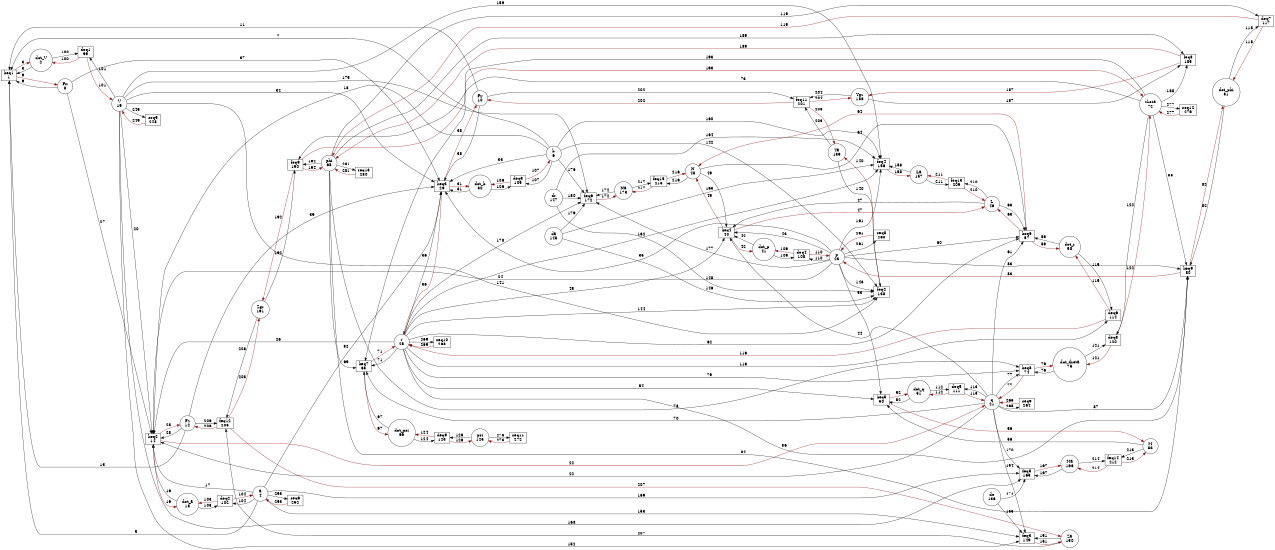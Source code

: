 digraph G {
rankdir = LR;
size ="8.5"
node [shape = box, fillcolor = white, style = filled, label="keq1
1"]; keq1;
node [shape = box, fillcolor = white, style = filled, label="keq2
14"]; keq2;
node [shape = box, fillcolor = white, style = filled, label="keq3
29"]; keq3;
node [shape = box, fillcolor = white, style = filled, label="keq4
40"]; keq4;
node [shape = box, fillcolor = white, style = filled, label="keq5
50"]; keq5;
node [shape = box, fillcolor = white, style = filled, label="keq6
57"]; keq6;
node [shape = box, fillcolor = white, style = filled, label="keq7
65"]; keq7;
node [shape = box, fillcolor = white, style = filled, label="keq8
74"]; keq8;
node [shape = box, fillcolor = white, style = filled, label="keq9
80"]; keq9;
node [shape = box, fillcolor = white, style = filled, label="deq1
99"]; deq1;
node [shape = box, fillcolor = white, style = filled, label="deq2
102"]; deq2;
node [shape = box, fillcolor = white, style = filled, label="deq3
105"]; deq3;
node [shape = box, fillcolor = white, style = filled, label="deq4
108"]; deq4;
node [shape = box, fillcolor = white, style = filled, label="deq5
111"]; deq5;
node [shape = box, fillcolor = white, style = filled, label="deq6
114"]; deq6;
node [shape = box, fillcolor = white, style = filled, label="deq7
117"]; deq7;
node [shape = box, fillcolor = white, style = filled, label="deq8
120"]; deq8;
node [shape = box, fillcolor = white, style = filled, label="deq9
123"]; deq9;
node [shape = box, fillcolor = white, style = filled, label="feq2
138"]; feq2;
node [shape = box, fillcolor = white, style = filled, label="feq3
149"]; feq3;
node [shape = box, fillcolor = white, style = filled, label="feq4
156"]; feq4;
node [shape = box, fillcolor = white, style = filled, label="feq5
165"]; feq5;
node [shape = box, fillcolor = white, style = filled, label="feq6
172"]; feq6;
node [shape = box, fillcolor = white, style = filled, label="feq8
185"]; feq8;
node [shape = box, fillcolor = white, style = filled, label="feq9
190"]; feq9;
node [shape = box, fillcolor = white, style = filled, label="feq11
201"]; feq11;
node [shape = box, fillcolor = white, style = filled, label="feq12
205"]; feq12;
node [shape = box, fillcolor = white, style = filled, label="feq13
209"]; feq13;
node [shape = box, fillcolor = white, style = filled, label="feq14
212"]; feq14;
node [shape = box, fillcolor = white, style = filled, label="feq15
215"]; feq15;
node [shape = box, fillcolor = white, style = filled, label="seq5
248"]; seq5;
node [shape = box, fillcolor = white, style = filled, label="seq6
252"]; seq6;
node [shape = box, fillcolor = white, style = filled, label="seq8
260"]; seq8;
node [shape = box, fillcolor = white, style = filled, label="seq9
264"]; seq9;
node [shape = box, fillcolor = white, style = filled, label="seq10
268"]; seq10;
node [shape = box, fillcolor = white, style = filled, label="seq11
272"]; seq11;
node [shape = box, fillcolor = white, style = filled, label="seq12
276"]; seq12;
node [shape = box, fillcolor = white, style = filled, label="seq13
280"]; seq13;
node [shape = circle, fillcolor = white, style = filled, label="dot_V
2"]; dot_V;
node [shape = circle, fillcolor = white, style = filled, label="a
4"]; a;
node [shape = circle, fillcolor = white, style = filled, label="b
6"]; b;
node [shape = circle, fillcolor = white, style = filled, label="Fx
8"]; Fx;
node [shape = circle, fillcolor = white, style = filled, label="Fy
10"]; Fy;
node [shape = circle, fillcolor = white, style = filled, label="Fz
12"]; Fz;
node [shape = circle, fillcolor = white, style = filled, label="dot_a
15"]; dot_a;
node [shape = circle, fillcolor = white, style = filled, label="V
19"]; V;
node [shape = circle, fillcolor = white, style = filled, label="q
21"]; q;
node [shape = circle, fillcolor = white, style = filled, label="p
23"]; p;
node [shape = circle, fillcolor = white, style = filled, label="r
25"]; r;
node [shape = circle, fillcolor = white, style = filled, label="dot_b
30"]; dot_b;
node [shape = circle, fillcolor = white, style = filled, label="dot_p
41"]; dot_p;
node [shape = circle, fillcolor = white, style = filled, label="L
46"]; L;
node [shape = circle, fillcolor = white, style = filled, label="N
48"]; N;
node [shape = circle, fillcolor = white, style = filled, label="dot_q
51"]; dot_q;
node [shape = circle, fillcolor = white, style = filled, label="M
55"]; M;
node [shape = circle, fillcolor = white, style = filled, label="dot_r
58"]; dot_r;
node [shape = circle, fillcolor = white, style = filled, label="dot_psi
66"]; dot_psi;
node [shape = circle, fillcolor = white, style = filled, label="phi
68"]; phi;
node [shape = circle, fillcolor = white, style = filled, label="theta
72"]; theta;
node [shape = circle, fillcolor = white, style = filled, label="dot_theta
75"]; dot_theta;
node [shape = circle, fillcolor = white, style = filled, label="dot_phi
81"]; dot_phi;
node [shape = circle, fillcolor = white, style = filled, label="psi
125"]; psi;
node [shape = circle, fillcolor = white, style = filled, label="de
136"]; de;
node [shape = circle, fillcolor = white, style = filled, label="Ya
139"]; Ya;
node [shape = circle, fillcolor = white, style = filled, label="da
145"]; da;
node [shape = circle, fillcolor = white, style = filled, label="dr
147"]; dr;
node [shape = circle, fillcolor = white, style = filled, label="Za
150"]; Za;
node [shape = circle, fillcolor = white, style = filled, label="La
157"]; La;
node [shape = circle, fillcolor = white, style = filled, label="Ma
166"]; Ma;
node [shape = circle, fillcolor = white, style = filled, label="Na
173"]; Na;
node [shape = circle, fillcolor = white, style = filled, label="Ygr
186"]; Ygr;
node [shape = circle, fillcolor = white, style = filled, label="Zgr
191"]; Zgr;
keq1 -> dot_V [penwidth = 1, label = "3", color = red4 ];
dot_V -> keq1 [penwidth = 1, label = "3"];
a -> keq1 [penwidth = 1, label = "5"];
b -> keq1 [penwidth = 1, label = "7"];
keq1 -> Fx [penwidth = 1, label = "9", color = red4 ];
Fx -> keq1 [penwidth = 1, label = "9"];
Fy -> keq1 [penwidth = 1, label = "11"];
Fz -> keq1 [penwidth = 1, label = "13"];
keq2 -> dot_a [penwidth = 1, label = "16", color = red4 ];
dot_a -> keq2 [penwidth = 1, label = "16"];
a -> keq2 [penwidth = 1, label = "17"];
b -> keq2 [penwidth = 1, label = "18"];
V -> keq2 [penwidth = 1, label = "20"];
keq2 -> q [penwidth = 1, label = "22", color = red4 ];
q -> keq2 [penwidth = 1, label = "22"];
p -> keq2 [penwidth = 1, label = "24"];
r -> keq2 [penwidth = 1, label = "26"];
Fx -> keq2 [penwidth = 1, label = "27"];
keq2 -> Fz [penwidth = 1, label = "28", color = red4 ];
Fz -> keq2 [penwidth = 1, label = "28"];
keq3 -> dot_b [penwidth = 1, label = "31", color = red4 ];
dot_b -> keq3 [penwidth = 1, label = "31"];
a -> keq3 [penwidth = 1, label = "32"];
b -> keq3 [penwidth = 1, label = "33"];
V -> keq3 [penwidth = 1, label = "34"];
p -> keq3 [penwidth = 1, label = "35"];
keq3 -> r [penwidth = 1, label = "36", color = red4 ];
r -> keq3 [penwidth = 1, label = "36"];
Fx -> keq3 [penwidth = 1, label = "37"];
keq3 -> Fy [penwidth = 1, label = "38", color = red4 ];
Fy -> keq3 [penwidth = 1, label = "38"];
Fz -> keq3 [penwidth = 1, label = "39"];
keq4 -> dot_p [penwidth = 1, label = "42", color = red4 ];
dot_p -> keq4 [penwidth = 1, label = "42"];
p -> keq4 [penwidth = 1, label = "43"];
q -> keq4 [penwidth = 1, label = "44"];
r -> keq4 [penwidth = 1, label = "45"];
keq4 -> L [penwidth = 1, label = "47", color = red4 ];
L -> keq4 [penwidth = 1, label = "47"];
keq4 -> N [penwidth = 1, label = "49", color = red4 ];
N -> keq4 [penwidth = 1, label = "49"];
keq5 -> dot_q [penwidth = 1, label = "52", color = red4 ];
dot_q -> keq5 [penwidth = 1, label = "52"];
p -> keq5 [penwidth = 1, label = "53"];
r -> keq5 [penwidth = 1, label = "54"];
keq5 -> M [penwidth = 1, label = "56", color = red4 ];
M -> keq5 [penwidth = 1, label = "56"];
keq6 -> dot_r [penwidth = 1, label = "59", color = red4 ];
dot_r -> keq6 [penwidth = 1, label = "59"];
p -> keq6 [penwidth = 1, label = "60"];
q -> keq6 [penwidth = 1, label = "61"];
r -> keq6 [penwidth = 1, label = "62"];
keq6 -> L [penwidth = 1, label = "63", color = red4 ];
L -> keq6 [penwidth = 1, label = "63"];
keq6 -> N [penwidth = 1, label = "64", color = red4 ];
N -> keq6 [penwidth = 1, label = "64"];
keq7 -> dot_psi [penwidth = 1, label = "67", color = red4 ];
dot_psi -> keq7 [penwidth = 1, label = "67"];
phi -> keq7 [penwidth = 1, label = "69"];
q -> keq7 [penwidth = 1, label = "70"];
keq7 -> r [penwidth = 1, label = "71", color = red4 ];
r -> keq7 [penwidth = 1, label = "71"];
theta -> keq7 [penwidth = 1, label = "73"];
keq8 -> dot_theta [penwidth = 1, label = "76", color = red4 ];
dot_theta -> keq8 [penwidth = 1, label = "76"];
keq8 -> q [penwidth = 1, label = "77", color = red4 ];
q -> keq8 [penwidth = 1, label = "77"];
phi -> keq8 [penwidth = 1, label = "78"];
r -> keq8 [penwidth = 1, label = "79"];
keq9 -> dot_phi [penwidth = 1, label = "82", color = red4 ];
dot_phi -> keq9 [penwidth = 1, label = "82"];
keq9 -> p [penwidth = 1, label = "83", color = red4 ];
p -> keq9 [penwidth = 1, label = "83"];
phi -> keq9 [penwidth = 1, label = "84"];
theta -> keq9 [penwidth = 1, label = "85"];
r -> keq9 [penwidth = 1, label = "86"];
q -> keq9 [penwidth = 1, label = "87"];
deq1 -> dot_V [penwidth = 1, label = "100", color = red4 ];
dot_V -> deq1 [penwidth = 1, label = "100"];
deq1 -> V [penwidth = 1, label = "101", color = red4 ];
V -> deq1 [penwidth = 1, label = "101"];
deq2 -> dot_a [penwidth = 1, label = "103", color = red4 ];
dot_a -> deq2 [penwidth = 1, label = "103"];
deq2 -> a [penwidth = 1, label = "104", color = red4 ];
a -> deq2 [penwidth = 1, label = "104"];
deq3 -> dot_b [penwidth = 1, label = "106", color = red4 ];
dot_b -> deq3 [penwidth = 1, label = "106"];
deq3 -> b [penwidth = 1, label = "107", color = red4 ];
b -> deq3 [penwidth = 1, label = "107"];
deq4 -> dot_p [penwidth = 1, label = "109", color = red4 ];
dot_p -> deq4 [penwidth = 1, label = "109"];
deq4 -> p [penwidth = 1, label = "110", color = red4 ];
p -> deq4 [penwidth = 1, label = "110"];
deq5 -> dot_q [penwidth = 1, label = "112", color = red4 ];
dot_q -> deq5 [penwidth = 1, label = "112"];
deq5 -> q [penwidth = 1, label = "113", color = red4 ];
q -> deq5 [penwidth = 1, label = "113"];
deq6 -> dot_r [penwidth = 1, label = "115", color = red4 ];
dot_r -> deq6 [penwidth = 1, label = "115"];
deq6 -> r [penwidth = 1, label = "116", color = red4 ];
r -> deq6 [penwidth = 1, label = "116"];
deq7 -> dot_phi [penwidth = 1, label = "118", color = red4 ];
dot_phi -> deq7 [penwidth = 1, label = "118"];
deq7 -> phi [penwidth = 1, label = "119", color = red4 ];
phi -> deq7 [penwidth = 1, label = "119"];
deq8 -> dot_theta [penwidth = 1, label = "121", color = red4 ];
dot_theta -> deq8 [penwidth = 1, label = "121"];
deq8 -> theta [penwidth = 1, label = "122", color = red4 ];
theta -> deq8 [penwidth = 1, label = "122"];
deq9 -> dot_psi [penwidth = 1, label = "124", color = red4 ];
dot_psi -> deq9 [penwidth = 1, label = "124"];
deq9 -> psi [penwidth = 1, label = "126", color = red4 ];
psi -> deq9 [penwidth = 1, label = "126"];
feq2 -> Ya [penwidth = 1, label = "140", color = red4 ];
Ya -> feq2 [penwidth = 1, label = "140"];
V -> feq2 [penwidth = 1, label = "141"];
b -> feq2 [penwidth = 1, label = "142"];
p -> feq2 [penwidth = 1, label = "143"];
r -> feq2 [penwidth = 1, label = "144"];
da -> feq2 [penwidth = 1, label = "146"];
dr -> feq2 [penwidth = 1, label = "148"];
feq3 -> Za [penwidth = 1, label = "151", color = red4 ];
Za -> feq3 [penwidth = 1, label = "151"];
V -> feq3 [penwidth = 1, label = "152"];
a -> feq3 [penwidth = 1, label = "153"];
q -> feq3 [penwidth = 1, label = "154"];
de -> feq3 [penwidth = 1, label = "155"];
feq4 -> La [penwidth = 1, label = "158", color = red4 ];
La -> feq4 [penwidth = 1, label = "158"];
V -> feq4 [penwidth = 1, label = "159"];
b -> feq4 [penwidth = 1, label = "160"];
p -> feq4 [penwidth = 1, label = "161"];
r -> feq4 [penwidth = 1, label = "162"];
da -> feq4 [penwidth = 1, label = "163"];
dr -> feq4 [penwidth = 1, label = "164"];
feq5 -> Ma [penwidth = 1, label = "167", color = red4 ];
Ma -> feq5 [penwidth = 1, label = "167"];
V -> feq5 [penwidth = 1, label = "168"];
a -> feq5 [penwidth = 1, label = "169"];
q -> feq5 [penwidth = 1, label = "170"];
de -> feq5 [penwidth = 1, label = "171"];
feq6 -> Na [penwidth = 1, label = "174", color = red4 ];
Na -> feq6 [penwidth = 1, label = "174"];
V -> feq6 [penwidth = 1, label = "175"];
b -> feq6 [penwidth = 1, label = "176"];
p -> feq6 [penwidth = 1, label = "177"];
r -> feq6 [penwidth = 1, label = "178"];
da -> feq6 [penwidth = 1, label = "179"];
dr -> feq6 [penwidth = 1, label = "180"];
feq8 -> Ygr [penwidth = 1, label = "187", color = red4 ];
Ygr -> feq8 [penwidth = 1, label = "187"];
theta -> feq8 [penwidth = 1, label = "188"];
feq8 -> phi [penwidth = 1, label = "189", color = red4 ];
phi -> feq8 [penwidth = 1, label = "189"];
feq9 -> Zgr [penwidth = 1, label = "192", color = red4 ];
Zgr -> feq9 [penwidth = 1, label = "192"];
feq9 -> theta [penwidth = 1, label = "193", color = red4 ];
theta -> feq9 [penwidth = 1, label = "193"];
feq9 -> phi [penwidth = 1, label = "194", color = red4 ];
phi -> feq9 [penwidth = 1, label = "194"];
feq11 -> Fy [penwidth = 1, label = "202", color = red4 ];
Fy -> feq11 [penwidth = 1, label = "202"];
feq11 -> Ya [penwidth = 1, label = "203", color = red4 ];
Ya -> feq11 [penwidth = 1, label = "203"];
feq11 -> Ygr [penwidth = 1, label = "204", color = red4 ];
Ygr -> feq11 [penwidth = 1, label = "204"];
feq12 -> Fz [penwidth = 1, label = "206", color = red4 ];
Fz -> feq12 [penwidth = 1, label = "206"];
feq12 -> Za [penwidth = 1, label = "207", color = red4 ];
Za -> feq12 [penwidth = 1, label = "207"];
feq12 -> Zgr [penwidth = 1, label = "208", color = red4 ];
Zgr -> feq12 [penwidth = 1, label = "208"];
feq13 -> L [penwidth = 1, label = "210", color = red4 ];
L -> feq13 [penwidth = 1, label = "210"];
feq13 -> La [penwidth = 1, label = "211", color = red4 ];
La -> feq13 [penwidth = 1, label = "211"];
feq14 -> M [penwidth = 1, label = "213", color = red4 ];
M -> feq14 [penwidth = 1, label = "213"];
feq14 -> Ma [penwidth = 1, label = "214", color = red4 ];
Ma -> feq14 [penwidth = 1, label = "214"];
feq15 -> N [penwidth = 1, label = "216", color = red4 ];
N -> feq15 [penwidth = 1, label = "216"];
feq15 -> Na [penwidth = 1, label = "217", color = red4 ];
Na -> feq15 [penwidth = 1, label = "217"];
seq5 -> V [penwidth = 1, label = "249", color = red4 ];
V -> seq5 [penwidth = 1, label = "249"];
seq6 -> a [penwidth = 1, label = "253", color = red4 ];
a -> seq6 [penwidth = 1, label = "253"];
seq8 -> p [penwidth = 1, label = "261", color = red4 ];
p -> seq8 [penwidth = 1, label = "261"];
seq9 -> q [penwidth = 1, label = "265", color = red4 ];
q -> seq9 [penwidth = 1, label = "265"];
seq10 -> r [penwidth = 1, label = "269", color = red4 ];
r -> seq10 [penwidth = 1, label = "269"];
seq11 -> psi [penwidth = 1, label = "273", color = red4 ];
psi -> seq11 [penwidth = 1, label = "273"];
seq12 -> theta [penwidth = 1, label = "277", color = red4 ];
theta -> seq12 [penwidth = 1, label = "277"];
seq13 -> phi [penwidth = 1, label = "281", color = red4 ];
phi -> seq13 [penwidth = 1, label = "281"];
}

